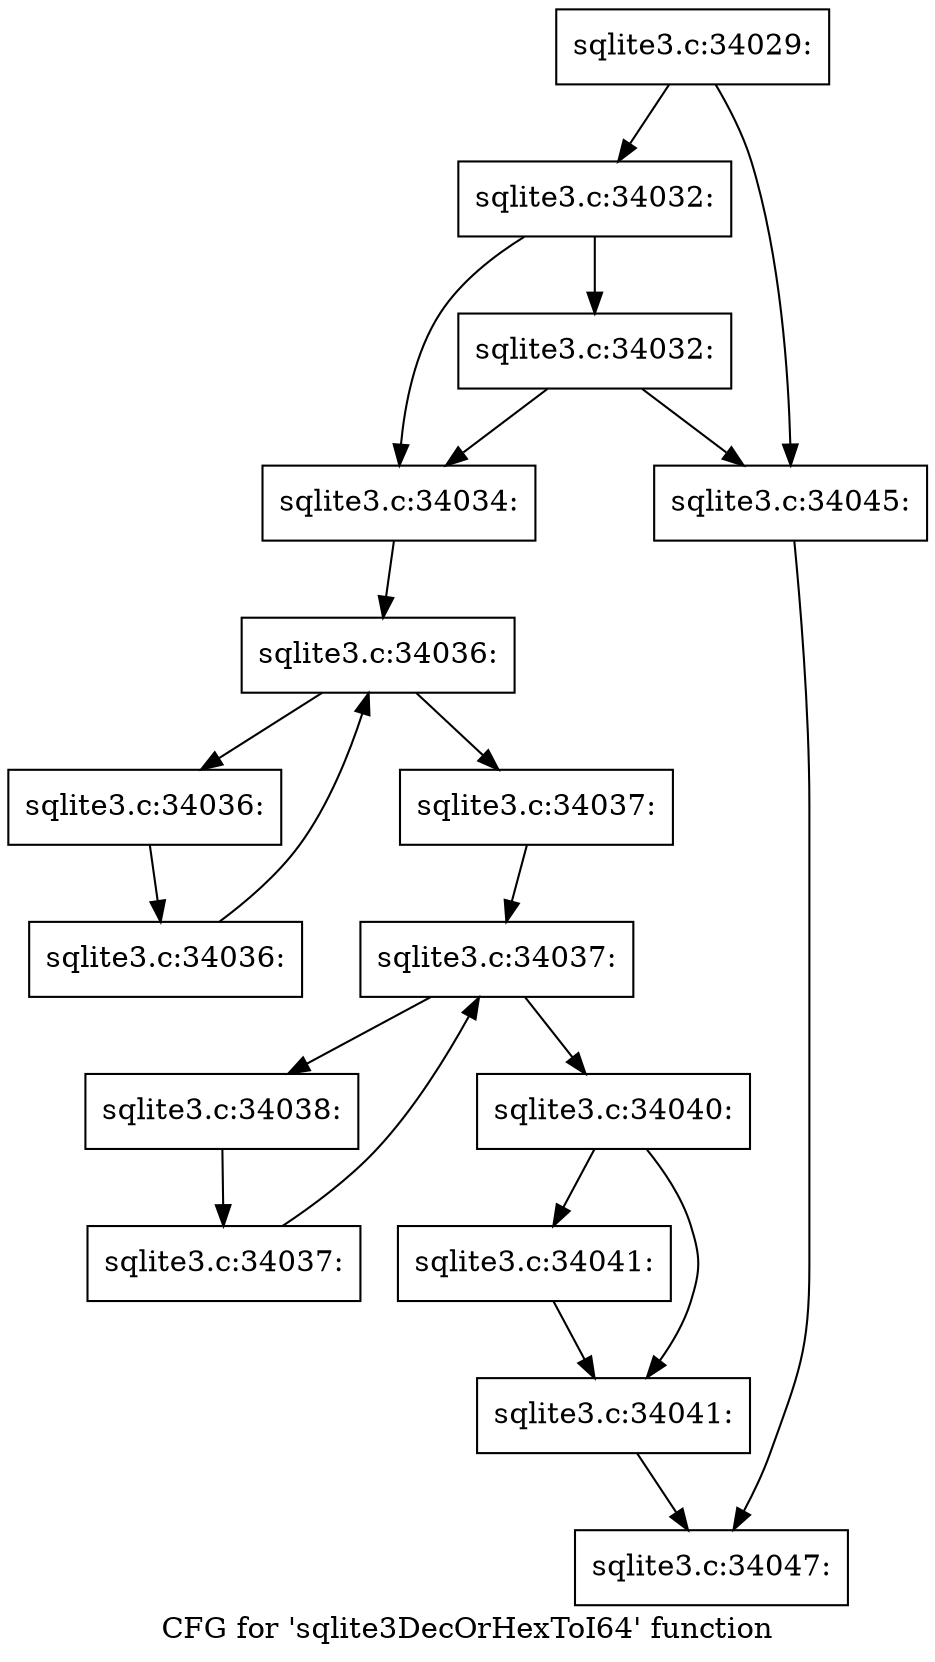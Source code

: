 digraph "CFG for 'sqlite3DecOrHexToI64' function" {
	label="CFG for 'sqlite3DecOrHexToI64' function";

	Node0x55c0fb8978a0 [shape=record,label="{sqlite3.c:34029:}"];
	Node0x55c0fb8978a0 -> Node0x55c0fb89af30;
	Node0x55c0fb8978a0 -> Node0x55c0fb89b2c0;
	Node0x55c0fb89af30 [shape=record,label="{sqlite3.c:34032:}"];
	Node0x55c0fb89af30 -> Node0x55c0fb89b1b0;
	Node0x55c0fb89af30 -> Node0x55c0fb89bd00;
	Node0x55c0fb89bd00 [shape=record,label="{sqlite3.c:34032:}"];
	Node0x55c0fb89bd00 -> Node0x55c0fb89b1b0;
	Node0x55c0fb89bd00 -> Node0x55c0fb89b2c0;
	Node0x55c0fb89b1b0 [shape=record,label="{sqlite3.c:34034:}"];
	Node0x55c0fb89b1b0 -> Node0x55c0fb89d0a0;
	Node0x55c0fb89d0a0 [shape=record,label="{sqlite3.c:34036:}"];
	Node0x55c0fb89d0a0 -> Node0x55c0fb89d2c0;
	Node0x55c0fb89d0a0 -> Node0x55c0fb89cef0;
	Node0x55c0fb89d2c0 [shape=record,label="{sqlite3.c:34036:}"];
	Node0x55c0fb89d2c0 -> Node0x55c0fb89d230;
	Node0x55c0fb89d230 [shape=record,label="{sqlite3.c:34036:}"];
	Node0x55c0fb89d230 -> Node0x55c0fb89d0a0;
	Node0x55c0fb89cef0 [shape=record,label="{sqlite3.c:34037:}"];
	Node0x55c0fb89cef0 -> Node0x55c0fb89ded0;
	Node0x55c0fb89ded0 [shape=record,label="{sqlite3.c:34037:}"];
	Node0x55c0fb89ded0 -> Node0x55c0fb89e0f0;
	Node0x55c0fb89ded0 -> Node0x55c0fb89dd20;
	Node0x55c0fb89e0f0 [shape=record,label="{sqlite3.c:34038:}"];
	Node0x55c0fb89e0f0 -> Node0x55c0fb89e060;
	Node0x55c0fb89e060 [shape=record,label="{sqlite3.c:34037:}"];
	Node0x55c0fb89e060 -> Node0x55c0fb89ded0;
	Node0x55c0fb89dd20 [shape=record,label="{sqlite3.c:34040:}"];
	Node0x55c0fb89dd20 -> Node0x55c0fb89f6f0;
	Node0x55c0fb89dd20 -> Node0x55c0fb89f6a0;
	Node0x55c0fb89f6f0 [shape=record,label="{sqlite3.c:34041:}"];
	Node0x55c0fb89f6f0 -> Node0x55c0fb89f6a0;
	Node0x55c0fb89f6a0 [shape=record,label="{sqlite3.c:34041:}"];
	Node0x55c0fb89f6a0 -> Node0x55c0fb89a6c0;
	Node0x55c0fb89b2c0 [shape=record,label="{sqlite3.c:34045:}"];
	Node0x55c0fb89b2c0 -> Node0x55c0fb89a6c0;
	Node0x55c0fb89a6c0 [shape=record,label="{sqlite3.c:34047:}"];
}
